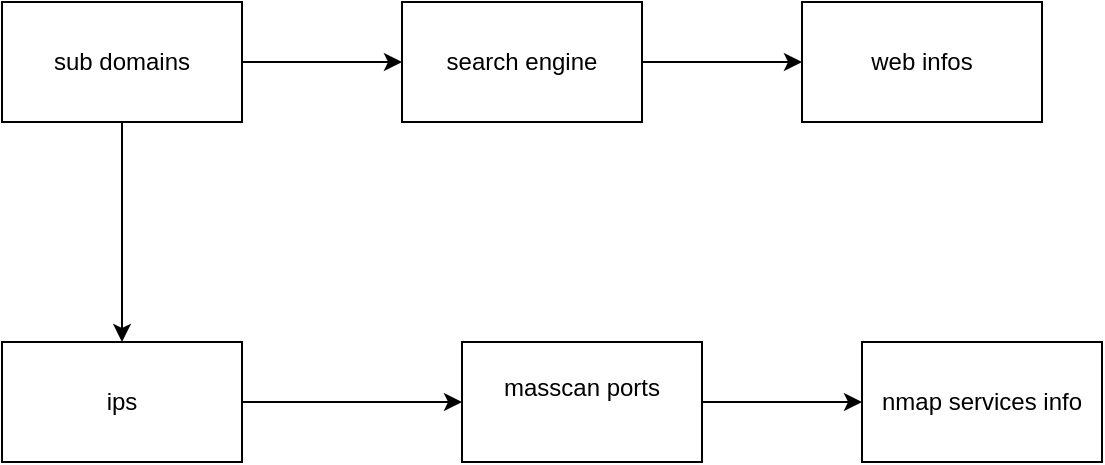 <mxfile version="10.6.0" type="github"><diagram id="k9kmZUri0XZS1Xsrb_6n" name="Page-1"><mxGraphModel dx="1010" dy="549" grid="1" gridSize="10" guides="1" tooltips="1" connect="1" arrows="1" fold="1" page="1" pageScale="1" pageWidth="827" pageHeight="1169" math="0" shadow="0"><root><mxCell id="0"/><mxCell id="1" parent="0"/><mxCell id="HAizy7rPOLZdipbQAB7n-9" value="" style="edgeStyle=orthogonalEdgeStyle;rounded=0;orthogonalLoop=1;jettySize=auto;html=1;" parent="1" source="HAizy7rPOLZdipbQAB7n-1" target="HAizy7rPOLZdipbQAB7n-2" edge="1"><mxGeometry relative="1" as="geometry"><mxPoint x="120" y="180" as="targetPoint"/></mxGeometry></mxCell><mxCell id="R7kTZgcVpLB_8AlFaQUO-35" value="" style="edgeStyle=orthogonalEdgeStyle;rounded=0;orthogonalLoop=1;jettySize=auto;html=1;" edge="1" parent="1" source="HAizy7rPOLZdipbQAB7n-1" target="R7kTZgcVpLB_8AlFaQUO-34"><mxGeometry relative="1" as="geometry"/></mxCell><mxCell id="HAizy7rPOLZdipbQAB7n-1" value="sub domains&lt;br&gt;" style="rounded=0;whiteSpace=wrap;html=1;" parent="1" vertex="1"><mxGeometry x="50" y="40" width="120" height="60" as="geometry"/></mxCell><mxCell id="R7kTZgcVpLB_8AlFaQUO-37" value="" style="edgeStyle=orthogonalEdgeStyle;rounded=0;orthogonalLoop=1;jettySize=auto;html=1;" edge="1" parent="1" source="R7kTZgcVpLB_8AlFaQUO-34" target="R7kTZgcVpLB_8AlFaQUO-36"><mxGeometry relative="1" as="geometry"/></mxCell><mxCell id="R7kTZgcVpLB_8AlFaQUO-34" value="search engine&lt;br&gt;" style="rounded=0;whiteSpace=wrap;html=1;" vertex="1" parent="1"><mxGeometry x="250" y="40" width="120" height="60" as="geometry"/></mxCell><mxCell id="R7kTZgcVpLB_8AlFaQUO-36" value="web infos&lt;br&gt;" style="rounded=0;whiteSpace=wrap;html=1;" vertex="1" parent="1"><mxGeometry x="450" y="40" width="120" height="60" as="geometry"/></mxCell><mxCell id="HAizy7rPOLZdipbQAB7n-5" value="" style="edgeStyle=orthogonalEdgeStyle;rounded=0;orthogonalLoop=1;jettySize=auto;html=1;" parent="1" source="HAizy7rPOLZdipbQAB7n-2" target="HAizy7rPOLZdipbQAB7n-4" edge="1"><mxGeometry relative="1" as="geometry"/></mxCell><mxCell id="HAizy7rPOLZdipbQAB7n-2" value="ips&lt;br&gt;" style="rounded=0;whiteSpace=wrap;html=1;" parent="1" vertex="1"><mxGeometry x="50" y="210" width="120" height="60" as="geometry"/></mxCell><mxCell id="HAizy7rPOLZdipbQAB7n-7" value="" style="edgeStyle=orthogonalEdgeStyle;rounded=0;orthogonalLoop=1;jettySize=auto;html=1;" parent="1" source="HAizy7rPOLZdipbQAB7n-4" target="HAizy7rPOLZdipbQAB7n-6" edge="1"><mxGeometry relative="1" as="geometry"/></mxCell><mxCell id="HAizy7rPOLZdipbQAB7n-4" value="masscan ports&lt;br&gt;&lt;br&gt;" style="rounded=0;whiteSpace=wrap;html=1;" parent="1" vertex="1"><mxGeometry x="280" y="210" width="120" height="60" as="geometry"/></mxCell><mxCell id="HAizy7rPOLZdipbQAB7n-6" value="nmap services info&lt;br&gt;" style="rounded=0;whiteSpace=wrap;html=1;" parent="1" vertex="1"><mxGeometry x="480" y="210" width="120" height="60" as="geometry"/></mxCell></root></mxGraphModel></diagram></mxfile>